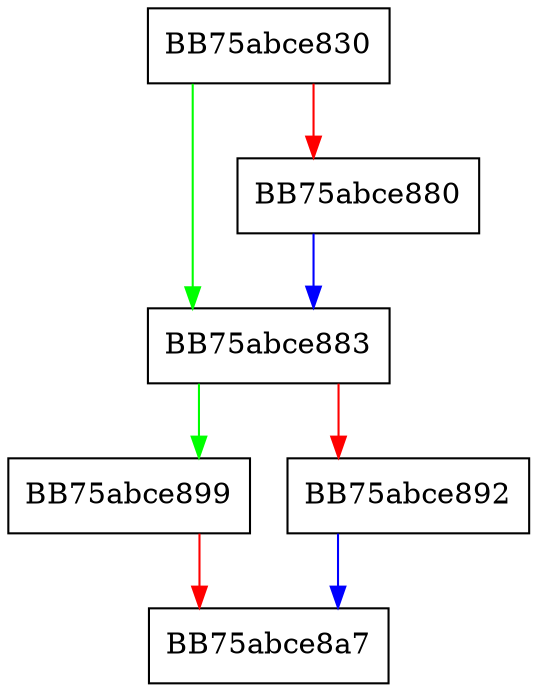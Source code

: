 digraph FindDetails {
  node [shape="box"];
  graph [splines=ortho];
  BB75abce830 -> BB75abce883 [color="green"];
  BB75abce830 -> BB75abce880 [color="red"];
  BB75abce880 -> BB75abce883 [color="blue"];
  BB75abce883 -> BB75abce899 [color="green"];
  BB75abce883 -> BB75abce892 [color="red"];
  BB75abce892 -> BB75abce8a7 [color="blue"];
  BB75abce899 -> BB75abce8a7 [color="red"];
}